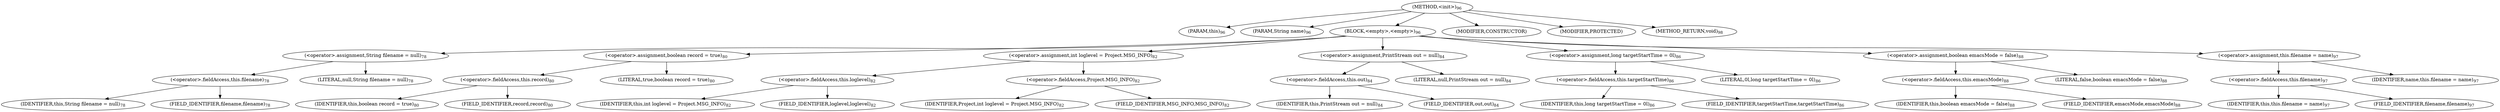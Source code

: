digraph "&lt;init&gt;" {  
"63" [label = <(METHOD,&lt;init&gt;)<SUB>96</SUB>> ]
"64" [label = <(PARAM,this)<SUB>96</SUB>> ]
"65" [label = <(PARAM,String name)<SUB>96</SUB>> ]
"66" [label = <(BLOCK,&lt;empty&gt;,&lt;empty&gt;)<SUB>96</SUB>> ]
"67" [label = <(&lt;operator&gt;.assignment,String filename = null)<SUB>78</SUB>> ]
"68" [label = <(&lt;operator&gt;.fieldAccess,this.filename)<SUB>78</SUB>> ]
"69" [label = <(IDENTIFIER,this,String filename = null)<SUB>78</SUB>> ]
"70" [label = <(FIELD_IDENTIFIER,filename,filename)<SUB>78</SUB>> ]
"71" [label = <(LITERAL,null,String filename = null)<SUB>78</SUB>> ]
"72" [label = <(&lt;operator&gt;.assignment,boolean record = true)<SUB>80</SUB>> ]
"73" [label = <(&lt;operator&gt;.fieldAccess,this.record)<SUB>80</SUB>> ]
"74" [label = <(IDENTIFIER,this,boolean record = true)<SUB>80</SUB>> ]
"75" [label = <(FIELD_IDENTIFIER,record,record)<SUB>80</SUB>> ]
"76" [label = <(LITERAL,true,boolean record = true)<SUB>80</SUB>> ]
"77" [label = <(&lt;operator&gt;.assignment,int loglevel = Project.MSG_INFO)<SUB>82</SUB>> ]
"78" [label = <(&lt;operator&gt;.fieldAccess,this.loglevel)<SUB>82</SUB>> ]
"79" [label = <(IDENTIFIER,this,int loglevel = Project.MSG_INFO)<SUB>82</SUB>> ]
"80" [label = <(FIELD_IDENTIFIER,loglevel,loglevel)<SUB>82</SUB>> ]
"81" [label = <(&lt;operator&gt;.fieldAccess,Project.MSG_INFO)<SUB>82</SUB>> ]
"82" [label = <(IDENTIFIER,Project,int loglevel = Project.MSG_INFO)<SUB>82</SUB>> ]
"83" [label = <(FIELD_IDENTIFIER,MSG_INFO,MSG_INFO)<SUB>82</SUB>> ]
"84" [label = <(&lt;operator&gt;.assignment,PrintStream out = null)<SUB>84</SUB>> ]
"85" [label = <(&lt;operator&gt;.fieldAccess,this.out)<SUB>84</SUB>> ]
"86" [label = <(IDENTIFIER,this,PrintStream out = null)<SUB>84</SUB>> ]
"87" [label = <(FIELD_IDENTIFIER,out,out)<SUB>84</SUB>> ]
"88" [label = <(LITERAL,null,PrintStream out = null)<SUB>84</SUB>> ]
"89" [label = <(&lt;operator&gt;.assignment,long targetStartTime = 0l)<SUB>86</SUB>> ]
"90" [label = <(&lt;operator&gt;.fieldAccess,this.targetStartTime)<SUB>86</SUB>> ]
"91" [label = <(IDENTIFIER,this,long targetStartTime = 0l)<SUB>86</SUB>> ]
"92" [label = <(FIELD_IDENTIFIER,targetStartTime,targetStartTime)<SUB>86</SUB>> ]
"93" [label = <(LITERAL,0l,long targetStartTime = 0l)<SUB>86</SUB>> ]
"94" [label = <(&lt;operator&gt;.assignment,boolean emacsMode = false)<SUB>88</SUB>> ]
"95" [label = <(&lt;operator&gt;.fieldAccess,this.emacsMode)<SUB>88</SUB>> ]
"96" [label = <(IDENTIFIER,this,boolean emacsMode = false)<SUB>88</SUB>> ]
"97" [label = <(FIELD_IDENTIFIER,emacsMode,emacsMode)<SUB>88</SUB>> ]
"98" [label = <(LITERAL,false,boolean emacsMode = false)<SUB>88</SUB>> ]
"99" [label = <(&lt;operator&gt;.assignment,this.filename = name)<SUB>97</SUB>> ]
"100" [label = <(&lt;operator&gt;.fieldAccess,this.filename)<SUB>97</SUB>> ]
"101" [label = <(IDENTIFIER,this,this.filename = name)<SUB>97</SUB>> ]
"102" [label = <(FIELD_IDENTIFIER,filename,filename)<SUB>97</SUB>> ]
"103" [label = <(IDENTIFIER,name,this.filename = name)<SUB>97</SUB>> ]
"104" [label = <(MODIFIER,CONSTRUCTOR)> ]
"105" [label = <(MODIFIER,PROTECTED)> ]
"106" [label = <(METHOD_RETURN,void)<SUB>98</SUB>> ]
  "63" -> "64" 
  "63" -> "65" 
  "63" -> "66" 
  "63" -> "104" 
  "63" -> "105" 
  "63" -> "106" 
  "66" -> "67" 
  "66" -> "72" 
  "66" -> "77" 
  "66" -> "84" 
  "66" -> "89" 
  "66" -> "94" 
  "66" -> "99" 
  "67" -> "68" 
  "67" -> "71" 
  "68" -> "69" 
  "68" -> "70" 
  "72" -> "73" 
  "72" -> "76" 
  "73" -> "74" 
  "73" -> "75" 
  "77" -> "78" 
  "77" -> "81" 
  "78" -> "79" 
  "78" -> "80" 
  "81" -> "82" 
  "81" -> "83" 
  "84" -> "85" 
  "84" -> "88" 
  "85" -> "86" 
  "85" -> "87" 
  "89" -> "90" 
  "89" -> "93" 
  "90" -> "91" 
  "90" -> "92" 
  "94" -> "95" 
  "94" -> "98" 
  "95" -> "96" 
  "95" -> "97" 
  "99" -> "100" 
  "99" -> "103" 
  "100" -> "101" 
  "100" -> "102" 
}
